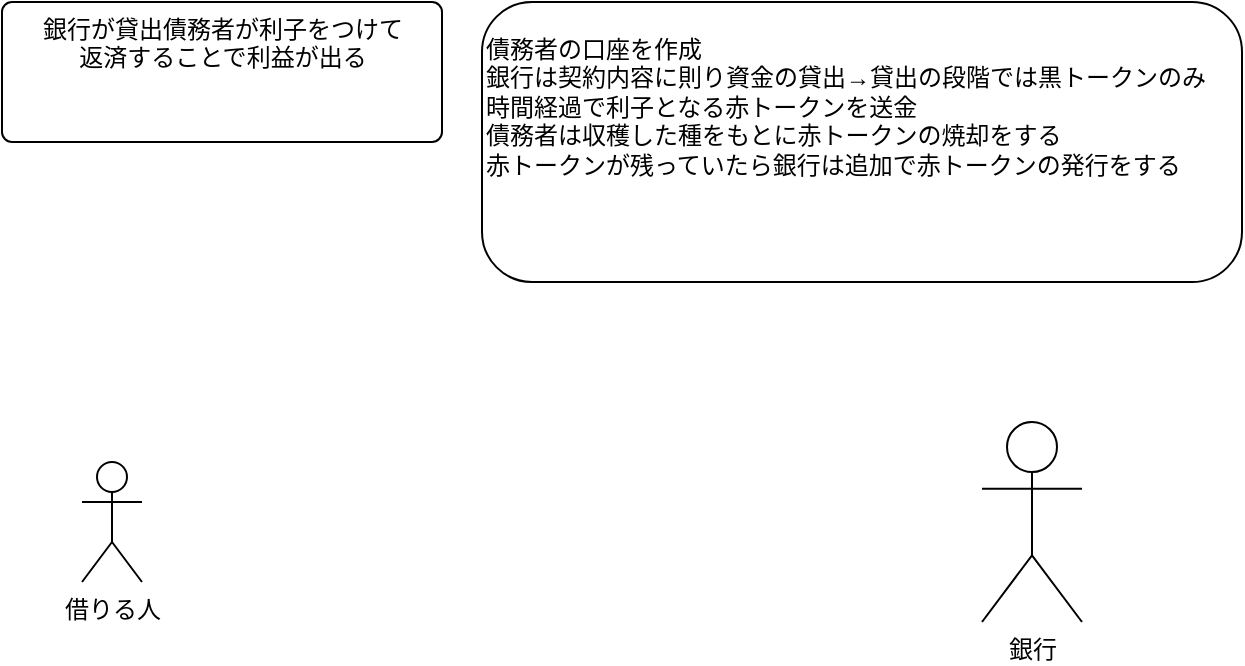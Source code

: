 <mxfile>
    <diagram id="hsIu3Y5SOZkQgVqlCRcA" name="ページ1">
        <mxGraphModel dx="659" dy="367" grid="1" gridSize="10" guides="1" tooltips="1" connect="1" arrows="1" fold="1" page="1" pageScale="1" pageWidth="827" pageHeight="1169" math="0" shadow="0">
            <root>
                <mxCell id="0"/>
                <mxCell id="1" parent="0"/>
                <mxCell id="2" value="銀行" style="shape=umlActor;verticalLabelPosition=bottom;verticalAlign=top;html=1;" parent="1" vertex="1">
                    <mxGeometry x="520" y="240" width="50" height="100" as="geometry"/>
                </mxCell>
                <mxCell id="4" value="借りる人" style="shape=umlActor;verticalLabelPosition=bottom;verticalAlign=top;html=1;" parent="1" vertex="1">
                    <mxGeometry x="70" y="260" width="30" height="60" as="geometry"/>
                </mxCell>
                <mxCell id="5" value="銀行が貸出債務者が利子をつけて&lt;br&gt;返済することで利益が出る" style="html=1;align=center;verticalAlign=top;rounded=1;absoluteArcSize=1;arcSize=10;dashed=0;" parent="1" vertex="1">
                    <mxGeometry x="30" y="30" width="220" height="70" as="geometry"/>
                </mxCell>
                <mxCell id="15" value="債務者の口座を作成&lt;br&gt;銀行は契約内容に則り資金の貸出→貸出の段階では黒トークンのみ&lt;br&gt;時間経過で利子となる赤トークンを送金&lt;br&gt;債務者は収穫した種をもとに赤トークンの焼却をする&lt;br&gt;赤トークンが残っていたら銀行は追加で赤トークンの発行をする&lt;br&gt;" style="html=1;align=left;verticalAlign=top;rounded=1;absoluteArcSize=1;arcSize=50;dashed=0;spacingTop=10;spacingRight=30;" parent="1" vertex="1">
                    <mxGeometry x="270" y="30" width="380" height="140" as="geometry"/>
                </mxCell>
            </root>
        </mxGraphModel>
    </diagram>
</mxfile>